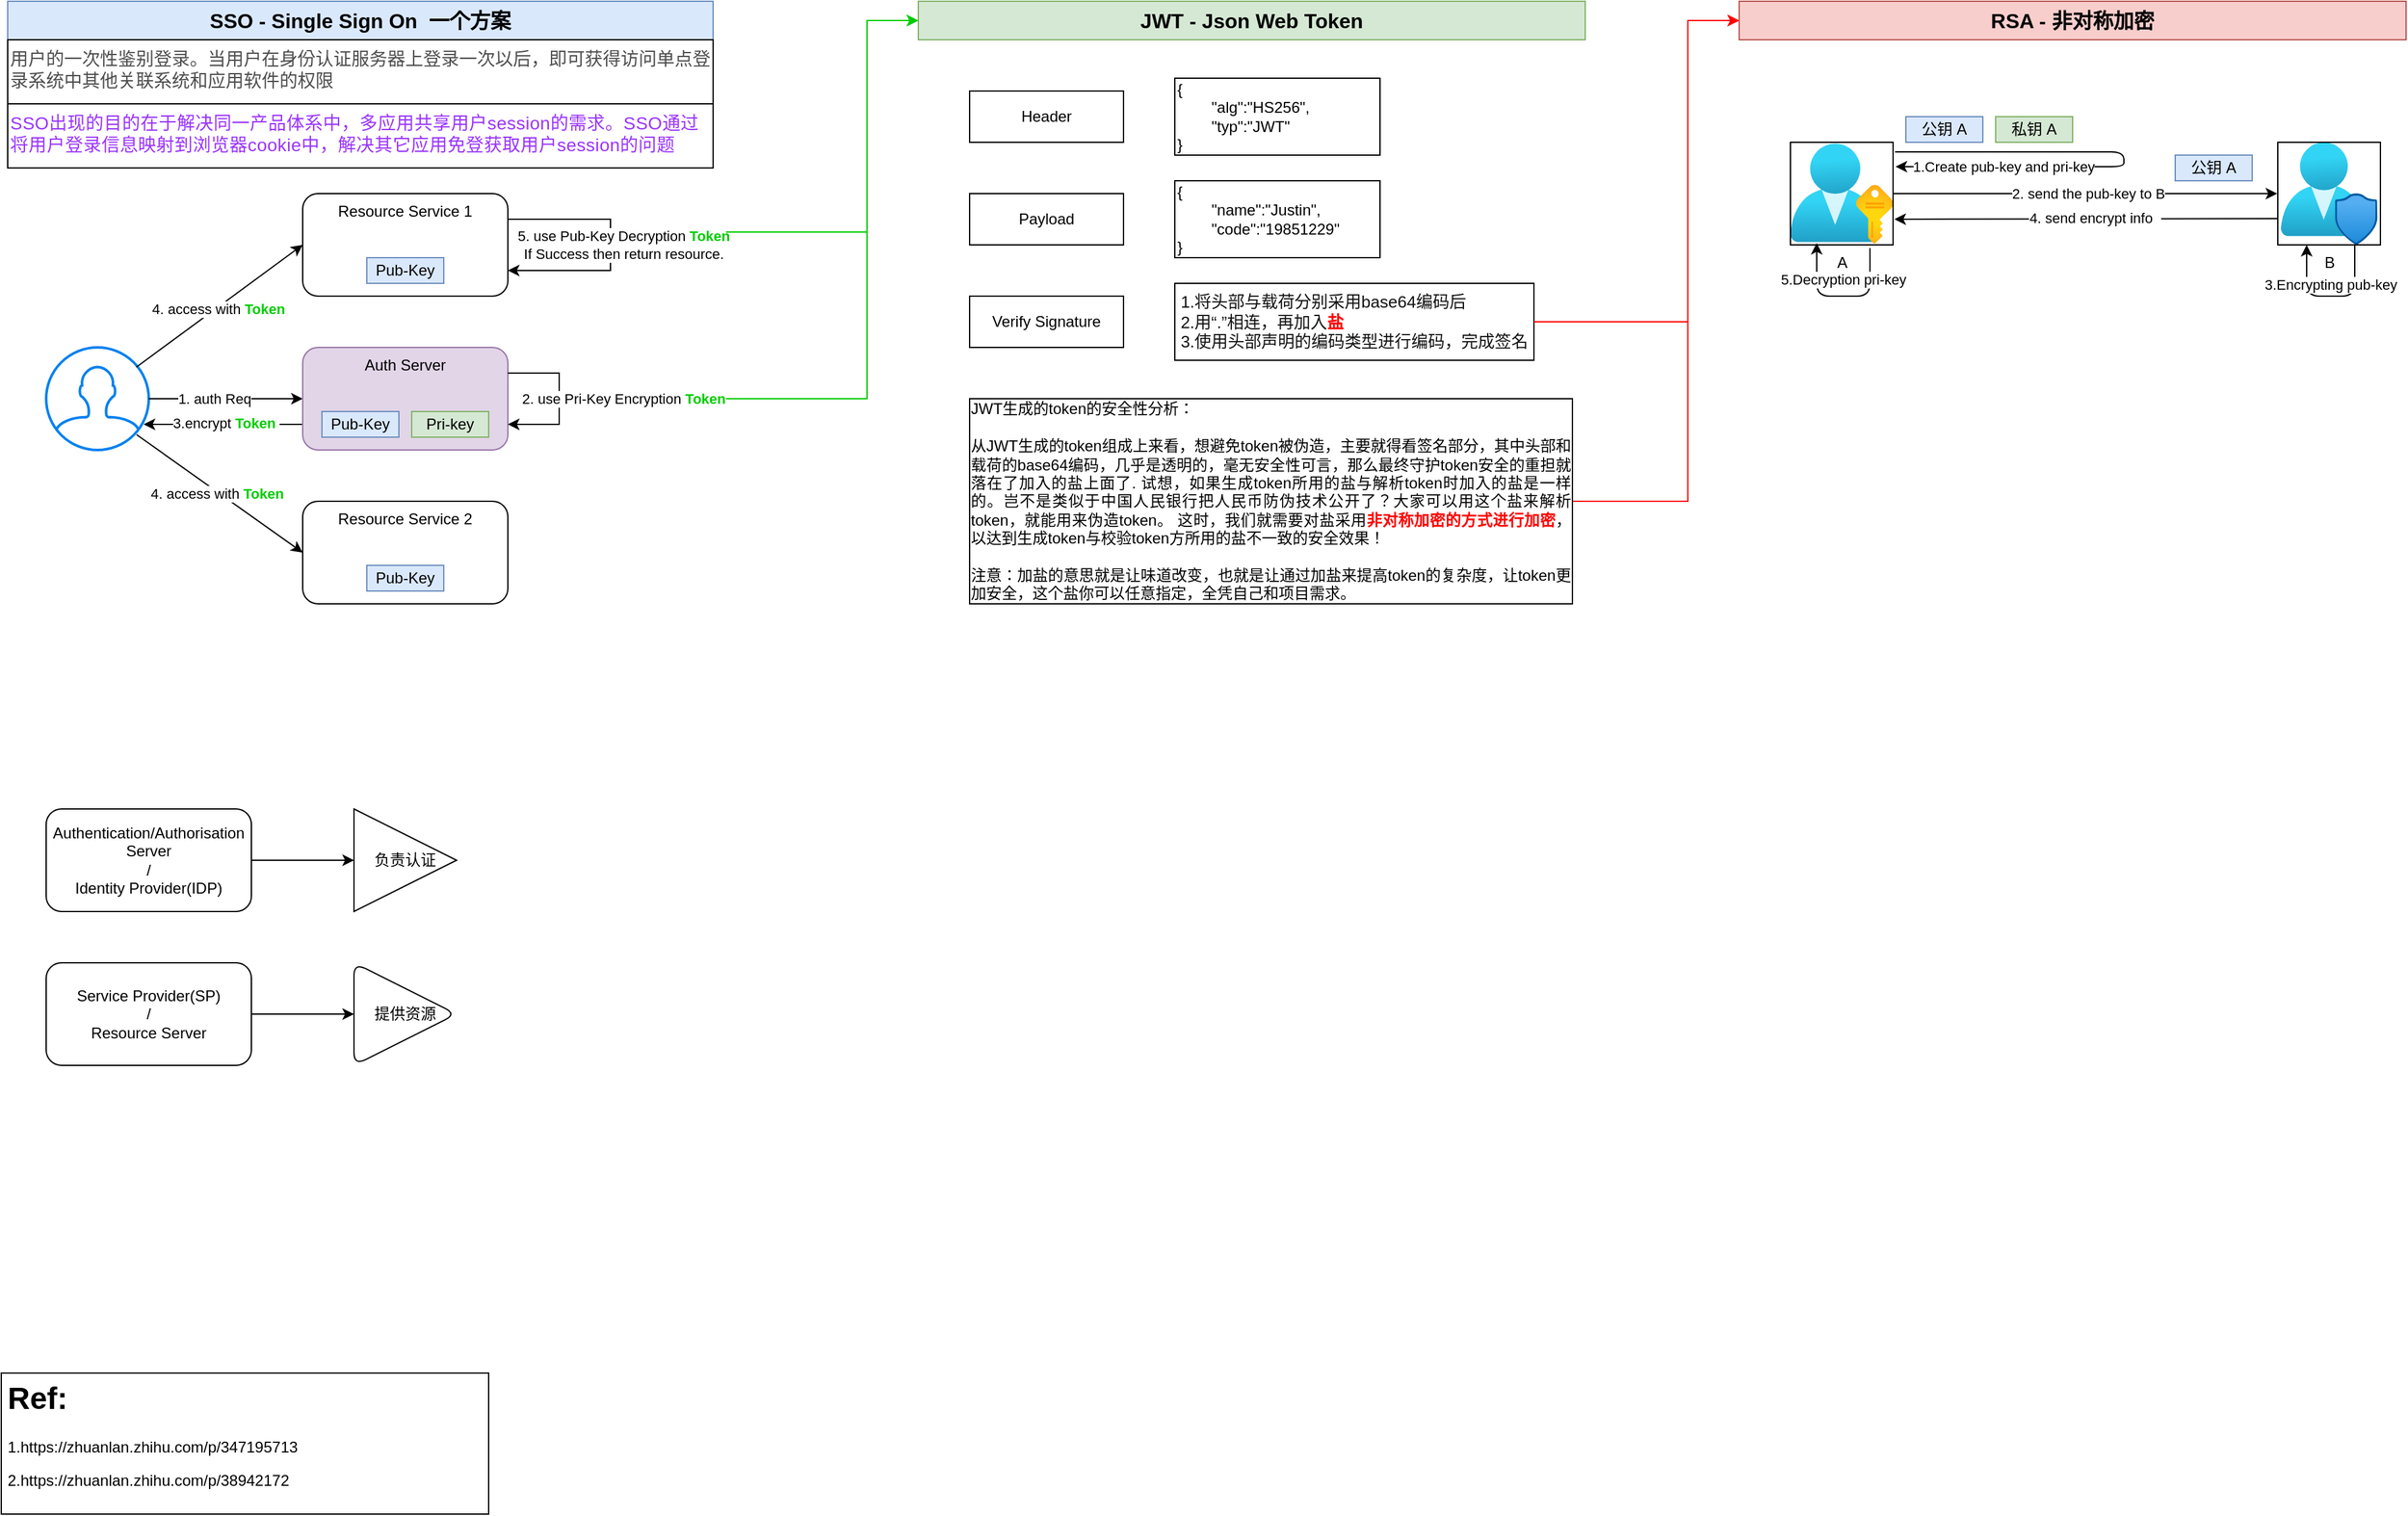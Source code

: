 <mxfile version="14.9.6" type="device" pages="3"><diagram id="LqByzf2uPOmklYhuO_-A" name="SSO-JWT-RSA"><mxGraphModel dx="1630" dy="1105" grid="1" gridSize="10" guides="1" tooltips="1" connect="1" arrows="1" fold="1" page="1" pageScale="1" pageWidth="1920" pageHeight="1200" math="0" shadow="0"><root><mxCell id="3mQkE2N_WOLTy-lX6up1-0"/><mxCell id="3mQkE2N_WOLTy-lX6up1-1" parent="3mQkE2N_WOLTy-lX6up1-0"/><mxCell id="vtCj2eq4ogesRKwGHKJS-21" value="&lt;div style=&quot;text-align: justify&quot;&gt;&lt;span style=&quot;font-size: 13px ; background-color: rgb(255 , 255 , 255) ; color: rgb(18 , 18 , 18) ; text-align: left&quot;&gt;1.将头部与载荷分别采用base64编码后&lt;/span&gt;&lt;/div&gt;&lt;span style=&quot;text-align: left ; background-color: rgb(255 , 255 , 255)&quot;&gt;&lt;div style=&quot;text-align: justify&quot;&gt;&lt;span style=&quot;font-size: 13px&quot;&gt;&lt;font color=&quot;#121212&quot;&gt;2.用“.”相连，再加入&lt;/font&gt;&lt;b&gt;&lt;font color=&quot;#ff0000&quot;&gt;盐&lt;/font&gt;&lt;/b&gt;&lt;/span&gt;&lt;/div&gt;&lt;font style=&quot;color: rgb(18 , 18 , 18) ; font-size: 13px&quot;&gt;&lt;div style=&quot;text-align: justify&quot;&gt;3.使用头部声明的编码类型进行编码，完成签名&lt;/div&gt;&lt;/font&gt;&lt;/span&gt;" style="rounded=0;whiteSpace=wrap;html=1;strokeColor=#000000;" parent="3mQkE2N_WOLTy-lX6up1-1" vertex="1"><mxGeometry x="920" y="230" width="280" height="60" as="geometry"/></mxCell><mxCell id="vtCj2eq4ogesRKwGHKJS-0" value="" style="html=1;verticalLabelPosition=bottom;align=center;labelBackgroundColor=#ffffff;verticalAlign=top;strokeWidth=2;strokeColor=#0080F0;shadow=0;dashed=0;shape=mxgraph.ios7.icons.user;" parent="3mQkE2N_WOLTy-lX6up1-1" vertex="1"><mxGeometry x="40" y="280" width="80" height="80" as="geometry"/></mxCell><mxCell id="vtCj2eq4ogesRKwGHKJS-4" style="edgeStyle=none;rounded=0;orthogonalLoop=1;jettySize=auto;html=1;exitX=0;exitY=0.75;exitDx=0;exitDy=0;entryX=0.95;entryY=0.75;entryDx=0;entryDy=0;entryPerimeter=0;" parent="3mQkE2N_WOLTy-lX6up1-1" source="vtCj2eq4ogesRKwGHKJS-2" target="vtCj2eq4ogesRKwGHKJS-0" edge="1"><mxGeometry relative="1" as="geometry"/></mxCell><mxCell id="vtCj2eq4ogesRKwGHKJS-7" value="3.encrypt&amp;nbsp;&lt;b&gt;&lt;font color=&quot;#00cc00&quot;&gt;Token&lt;/font&gt;&lt;/b&gt;&amp;nbsp;" style="edgeLabel;html=1;align=center;verticalAlign=middle;resizable=0;points=[];" parent="vtCj2eq4ogesRKwGHKJS-4" vertex="1" connectable="0"><mxGeometry x="0.183" y="-1" relative="1" as="geometry"><mxPoint x="13" as="offset"/></mxGeometry></mxCell><mxCell id="vtCj2eq4ogesRKwGHKJS-5" style="edgeStyle=none;rounded=0;orthogonalLoop=1;jettySize=auto;html=1;exitX=0;exitY=0.5;exitDx=0;exitDy=0;entryX=1;entryY=0.5;entryDx=0;entryDy=0;entryPerimeter=0;startArrow=classic;startFill=1;endArrow=none;endFill=0;" parent="3mQkE2N_WOLTy-lX6up1-1" source="vtCj2eq4ogesRKwGHKJS-2" target="vtCj2eq4ogesRKwGHKJS-0" edge="1"><mxGeometry relative="1" as="geometry"/></mxCell><mxCell id="vtCj2eq4ogesRKwGHKJS-6" value="1. auth Req" style="edgeLabel;html=1;align=center;verticalAlign=middle;resizable=0;points=[];" parent="vtCj2eq4ogesRKwGHKJS-5" vertex="1" connectable="0"><mxGeometry x="0.15" relative="1" as="geometry"><mxPoint as="offset"/></mxGeometry></mxCell><mxCell id="vtCj2eq4ogesRKwGHKJS-2" value="Auth Server" style="rounded=1;whiteSpace=wrap;html=1;fillColor=#e1d5e7;strokeColor=#9673a6;verticalAlign=top;" parent="3mQkE2N_WOLTy-lX6up1-1" vertex="1"><mxGeometry x="240" y="280" width="160" height="80" as="geometry"/></mxCell><mxCell id="vtCj2eq4ogesRKwGHKJS-8" value="Resource Service 1" style="rounded=1;whiteSpace=wrap;html=1;verticalAlign=top;" parent="3mQkE2N_WOLTy-lX6up1-1" vertex="1"><mxGeometry x="240" y="160" width="160" height="80" as="geometry"/></mxCell><mxCell id="vtCj2eq4ogesRKwGHKJS-9" value="Resource Service 2" style="rounded=1;whiteSpace=wrap;html=1;verticalAlign=top;" parent="3mQkE2N_WOLTy-lX6up1-1" vertex="1"><mxGeometry x="240" y="400" width="160" height="80" as="geometry"/></mxCell><mxCell id="vtCj2eq4ogesRKwGHKJS-10" value="" style="endArrow=classic;html=1;entryX=0;entryY=0.5;entryDx=0;entryDy=0;entryPerimeter=0;exitX=0.879;exitY=0.192;exitDx=0;exitDy=0;exitPerimeter=0;" parent="3mQkE2N_WOLTy-lX6up1-1" source="vtCj2eq4ogesRKwGHKJS-0" target="vtCj2eq4ogesRKwGHKJS-8" edge="1"><mxGeometry width="50" height="50" relative="1" as="geometry"><mxPoint x="150" y="300" as="sourcePoint"/><mxPoint x="200" y="250" as="targetPoint"/></mxGeometry></mxCell><mxCell id="vtCj2eq4ogesRKwGHKJS-11" value="4. access with&amp;nbsp;&lt;b&gt;&lt;font color=&quot;#00cc00&quot;&gt;Token&lt;/font&gt;&lt;/b&gt;" style="edgeLabel;html=1;align=center;verticalAlign=middle;resizable=0;points=[];" parent="vtCj2eq4ogesRKwGHKJS-10" vertex="1" connectable="0"><mxGeometry x="-0.024" y="-1" relative="1" as="geometry"><mxPoint as="offset"/></mxGeometry></mxCell><mxCell id="vtCj2eq4ogesRKwGHKJS-12" value="&lt;font style=&quot;font-size: 16px&quot;&gt;&lt;b&gt;SSO - Single Sign On&amp;nbsp; 一个方案&lt;/b&gt;&lt;/font&gt;" style="text;html=1;fillColor=#dae8fc;align=center;verticalAlign=middle;whiteSpace=wrap;rounded=0;strokeColor=#6c8ebf;" parent="3mQkE2N_WOLTy-lX6up1-1" vertex="1"><mxGeometry x="10" y="10" width="550" height="30" as="geometry"/></mxCell><mxCell id="vtCj2eq4ogesRKwGHKJS-13" value="&lt;font style=&quot;font-size: 16px&quot;&gt;&lt;b&gt;JWT - Json Web Token&lt;/b&gt;&lt;/font&gt;" style="text;html=1;fillColor=#d5e8d4;align=center;verticalAlign=middle;whiteSpace=wrap;rounded=0;strokeColor=#82b366;" parent="3mQkE2N_WOLTy-lX6up1-1" vertex="1"><mxGeometry x="720" y="10" width="520" height="30" as="geometry"/></mxCell><mxCell id="vtCj2eq4ogesRKwGHKJS-14" value="Header" style="rounded=0;whiteSpace=wrap;html=1;strokeColor=#000000;" parent="3mQkE2N_WOLTy-lX6up1-1" vertex="1"><mxGeometry x="760" y="80" width="120" height="40" as="geometry"/></mxCell><mxCell id="vtCj2eq4ogesRKwGHKJS-15" value="Payload" style="rounded=0;whiteSpace=wrap;html=1;strokeColor=#000000;" parent="3mQkE2N_WOLTy-lX6up1-1" vertex="1"><mxGeometry x="760" y="160" width="120" height="40" as="geometry"/></mxCell><mxCell id="vtCj2eq4ogesRKwGHKJS-16" value="Verify Signature" style="rounded=0;whiteSpace=wrap;html=1;strokeColor=#000000;" parent="3mQkE2N_WOLTy-lX6up1-1" vertex="1"><mxGeometry x="760" y="240" width="120" height="40" as="geometry"/></mxCell><mxCell id="vtCj2eq4ogesRKwGHKJS-19" value="{&lt;br&gt;&lt;span style=&quot;white-space: pre&quot;&gt;&#9;&lt;/span&gt;&quot;alg&quot;:&quot;HS256&quot;,&lt;br&gt;&lt;span style=&quot;white-space: pre&quot;&gt;&#9;&lt;/span&gt;&quot;typ&quot;:&quot;JWT&quot;&amp;nbsp;&amp;nbsp;&lt;br&gt;}" style="rounded=0;whiteSpace=wrap;html=1;strokeColor=#000000;align=left;" parent="3mQkE2N_WOLTy-lX6up1-1" vertex="1"><mxGeometry x="920" y="70" width="160" height="60" as="geometry"/></mxCell><mxCell id="vtCj2eq4ogesRKwGHKJS-20" value="{&lt;br&gt;&lt;span style=&quot;white-space: pre&quot;&gt;&#9;&lt;/span&gt;&quot;name&quot;:&quot;Justin&quot;,&lt;br&gt;&lt;span style=&quot;white-space: pre&quot;&gt;&#9;&lt;/span&gt;&quot;code&quot;:&quot;19851229&quot;&amp;nbsp;&amp;nbsp;&lt;br&gt;}" style="rounded=0;whiteSpace=wrap;html=1;strokeColor=#000000;align=left;" parent="3mQkE2N_WOLTy-lX6up1-1" vertex="1"><mxGeometry x="920" y="150" width="160" height="60" as="geometry"/></mxCell><mxCell id="vtCj2eq4ogesRKwGHKJS-22" value="&lt;font style=&quot;font-size: 16px&quot;&gt;&lt;b&gt;RSA - 非对称加密&lt;/b&gt;&lt;/font&gt;" style="text;html=1;fillColor=#f8cecc;align=center;verticalAlign=middle;whiteSpace=wrap;rounded=0;strokeColor=#b85450;" parent="3mQkE2N_WOLTy-lX6up1-1" vertex="1"><mxGeometry x="1360" y="10" width="520" height="30" as="geometry"/></mxCell><mxCell id="vtCj2eq4ogesRKwGHKJS-23" value="&lt;h1&gt;Ref:&lt;/h1&gt;&lt;p&gt;1.https://zhuanlan.zhihu.com/p/347195713&lt;/p&gt;&lt;p&gt;2.https://zhuanlan.zhihu.com/p/38942172&lt;/p&gt;" style="text;html=1;spacing=5;spacingTop=-20;whiteSpace=wrap;overflow=hidden;rounded=0;fillColor=#ffffff;strokeColor=#000000;" parent="3mQkE2N_WOLTy-lX6up1-1" vertex="1"><mxGeometry x="5" y="1080" width="380" height="110" as="geometry"/></mxCell><mxCell id="vtCj2eq4ogesRKwGHKJS-30" value="" style="rounded=0;orthogonalLoop=1;jettySize=auto;html=1;startArrow=none;startFill=0;endArrow=classic;endFill=1;entryX=-0.006;entryY=0.5;entryDx=0;entryDy=0;entryPerimeter=0;" parent="3mQkE2N_WOLTy-lX6up1-1" source="vtCj2eq4ogesRKwGHKJS-24" target="vtCj2eq4ogesRKwGHKJS-25" edge="1"><mxGeometry relative="1" as="geometry"/></mxCell><mxCell id="vtCj2eq4ogesRKwGHKJS-31" value="2. send the pub-key to B" style="edgeLabel;html=1;align=center;verticalAlign=middle;resizable=0;points=[];" parent="vtCj2eq4ogesRKwGHKJS-30" vertex="1" connectable="0"><mxGeometry x="0.013" y="1" relative="1" as="geometry"><mxPoint y="1" as="offset"/></mxGeometry></mxCell><mxCell id="vtCj2eq4ogesRKwGHKJS-24" value="A" style="html=1;points=[];align=center;image;fontSize=12;image=img/lib/azure2/azure_stack/User_Subscriptions.svg;strokeColor=#000000;fillColor=#ffffff;imageBorder=#000000;" parent="3mQkE2N_WOLTy-lX6up1-1" vertex="1"><mxGeometry x="1400" y="120" width="80" height="80" as="geometry"/></mxCell><mxCell id="vtCj2eq4ogesRKwGHKJS-25" value="B" style="html=1;points=[];align=center;image;fontSize=12;image=img/lib/azure2/management_governance/User_Privacy.svg;strokeColor=#000000;fillColor=#ffffff;imageBorder=#000000;" parent="3mQkE2N_WOLTy-lX6up1-1" vertex="1"><mxGeometry x="1780" y="120" width="80" height="80" as="geometry"/></mxCell><mxCell id="vtCj2eq4ogesRKwGHKJS-26" value="" style="endArrow=classic;html=1;exitX=1.019;exitY=0.231;exitDx=0;exitDy=0;exitPerimeter=0;edgeStyle=orthogonalEdgeStyle;" parent="3mQkE2N_WOLTy-lX6up1-1" edge="1"><mxGeometry width="50" height="50" relative="1" as="geometry"><mxPoint x="1481.52" y="127.48" as="sourcePoint"/><mxPoint x="1482" y="139" as="targetPoint"/><Array as="points"><mxPoint x="1660" y="128"/></Array></mxGeometry></mxCell><mxCell id="vtCj2eq4ogesRKwGHKJS-29" value="1.Create pub-key and pri-key" style="edgeLabel;html=1;align=center;verticalAlign=middle;resizable=0;points=[];" parent="vtCj2eq4ogesRKwGHKJS-26" vertex="1" connectable="0"><mxGeometry x="0.546" relative="1" as="geometry"><mxPoint as="offset"/></mxGeometry></mxCell><mxCell id="vtCj2eq4ogesRKwGHKJS-27" value="公钥 A" style="rounded=0;whiteSpace=wrap;html=1;strokeColor=#6c8ebf;fillColor=#dae8fc;" parent="3mQkE2N_WOLTy-lX6up1-1" vertex="1"><mxGeometry x="1490" y="100" width="60" height="20" as="geometry"/></mxCell><mxCell id="vtCj2eq4ogesRKwGHKJS-28" value="私钥 A" style="rounded=0;whiteSpace=wrap;html=1;strokeColor=#82b366;fillColor=#d5e8d4;" parent="3mQkE2N_WOLTy-lX6up1-1" vertex="1"><mxGeometry x="1560" y="100" width="60" height="20" as="geometry"/></mxCell><mxCell id="vtCj2eq4ogesRKwGHKJS-32" value="" style="endArrow=classic;html=1;entryX=1.013;entryY=0.75;entryDx=0;entryDy=0;entryPerimeter=0;exitX=0.006;exitY=0.744;exitDx=0;exitDy=0;exitPerimeter=0;" parent="3mQkE2N_WOLTy-lX6up1-1" source="vtCj2eq4ogesRKwGHKJS-25" target="vtCj2eq4ogesRKwGHKJS-24" edge="1"><mxGeometry width="50" height="50" relative="1" as="geometry"><mxPoint x="1620" y="300" as="sourcePoint"/><mxPoint x="1670" y="250" as="targetPoint"/></mxGeometry></mxCell><mxCell id="vtCj2eq4ogesRKwGHKJS-33" value="4. send encrypt info&amp;nbsp;&amp;nbsp;" style="edgeLabel;html=1;align=center;verticalAlign=middle;resizable=0;points=[];" parent="vtCj2eq4ogesRKwGHKJS-32" vertex="1" connectable="0"><mxGeometry x="-0.04" y="-1" relative="1" as="geometry"><mxPoint as="offset"/></mxGeometry></mxCell><mxCell id="vtCj2eq4ogesRKwGHKJS-34" value="" style="endArrow=classic;html=1;edgeStyle=orthogonalEdgeStyle;entryX=0.281;entryY=1;entryDx=0;entryDy=0;entryPerimeter=0;exitX=0.75;exitY=1;exitDx=0;exitDy=0;exitPerimeter=0;" parent="3mQkE2N_WOLTy-lX6up1-1" source="vtCj2eq4ogesRKwGHKJS-25" target="vtCj2eq4ogesRKwGHKJS-25" edge="1"><mxGeometry width="50" height="50" relative="1" as="geometry"><mxPoint x="1850" y="201" as="sourcePoint"/><mxPoint x="1860.48" y="171.52" as="targetPoint"/><Array as="points"><mxPoint x="1840" y="240"/><mxPoint x="1803" y="240"/></Array></mxGeometry></mxCell><mxCell id="vtCj2eq4ogesRKwGHKJS-39" value="3.Encrypting pub-key" style="edgeLabel;html=1;align=center;verticalAlign=middle;resizable=0;points=[];" parent="vtCj2eq4ogesRKwGHKJS-34" vertex="1" connectable="0"><mxGeometry x="0.53" y="-1" relative="1" as="geometry"><mxPoint x="17" y="3" as="offset"/></mxGeometry></mxCell><mxCell id="vtCj2eq4ogesRKwGHKJS-40" value="" style="endArrow=classic;html=1;exitX=0.775;exitY=1.031;exitDx=0;exitDy=0;exitPerimeter=0;edgeStyle=orthogonalEdgeStyle;entryX=0.256;entryY=0.981;entryDx=0;entryDy=0;entryPerimeter=0;" parent="3mQkE2N_WOLTy-lX6up1-1" source="vtCj2eq4ogesRKwGHKJS-24" target="vtCj2eq4ogesRKwGHKJS-24" edge="1"><mxGeometry width="50" height="50" relative="1" as="geometry"><mxPoint x="1420" y="240" as="sourcePoint"/><mxPoint x="1420.48" y="251.52" as="targetPoint"/><Array as="points"><mxPoint x="1462" y="240"/><mxPoint x="1421" y="240"/></Array></mxGeometry></mxCell><mxCell id="vtCj2eq4ogesRKwGHKJS-41" value="5.Decryption pri-key" style="edgeLabel;html=1;align=center;verticalAlign=middle;resizable=0;points=[];" parent="vtCj2eq4ogesRKwGHKJS-40" vertex="1" connectable="0"><mxGeometry x="0.53" y="-1" relative="1" as="geometry"><mxPoint x="19" as="offset"/></mxGeometry></mxCell><mxCell id="vtCj2eq4ogesRKwGHKJS-42" value="公钥 A" style="rounded=0;whiteSpace=wrap;html=1;strokeColor=#6c8ebf;fillColor=#dae8fc;" parent="3mQkE2N_WOLTy-lX6up1-1" vertex="1"><mxGeometry x="1700" y="130" width="60" height="20" as="geometry"/></mxCell><mxCell id="vtCj2eq4ogesRKwGHKJS-43" value="Pub-Key" style="rounded=0;whiteSpace=wrap;html=1;strokeColor=#6c8ebf;fillColor=#dae8fc;" parent="3mQkE2N_WOLTy-lX6up1-1" vertex="1"><mxGeometry x="255" y="330" width="60" height="20" as="geometry"/></mxCell><mxCell id="vtCj2eq4ogesRKwGHKJS-44" value="Pri-key" style="rounded=0;whiteSpace=wrap;html=1;strokeColor=#82b366;fillColor=#d5e8d4;" parent="3mQkE2N_WOLTy-lX6up1-1" vertex="1"><mxGeometry x="325" y="330" width="60" height="20" as="geometry"/></mxCell><mxCell id="vtCj2eq4ogesRKwGHKJS-45" value="Pub-Key" style="rounded=0;whiteSpace=wrap;html=1;strokeColor=#6c8ebf;fillColor=#dae8fc;" parent="3mQkE2N_WOLTy-lX6up1-1" vertex="1"><mxGeometry x="290" y="210" width="60" height="20" as="geometry"/></mxCell><mxCell id="vtCj2eq4ogesRKwGHKJS-46" value="Pub-Key" style="rounded=0;whiteSpace=wrap;html=1;strokeColor=#6c8ebf;fillColor=#dae8fc;" parent="3mQkE2N_WOLTy-lX6up1-1" vertex="1"><mxGeometry x="290" y="450" width="60" height="20" as="geometry"/></mxCell><mxCell id="vtCj2eq4ogesRKwGHKJS-47" value="2. use Pri-Key Encryption &lt;b&gt;&lt;font color=&quot;#00cc00&quot;&gt;Token&lt;/font&gt;&lt;/b&gt;" style="edgeStyle=orthogonalEdgeStyle;rounded=0;orthogonalLoop=1;jettySize=auto;html=1;exitX=1;exitY=0.25;exitDx=0;exitDy=0;entryX=1;entryY=0.75;entryDx=0;entryDy=0;startArrow=none;startFill=0;endArrow=classic;endFill=1;" parent="3mQkE2N_WOLTy-lX6up1-1" source="vtCj2eq4ogesRKwGHKJS-2" target="vtCj2eq4ogesRKwGHKJS-2" edge="1"><mxGeometry y="50" relative="1" as="geometry"><Array as="points"><mxPoint x="440" y="300"/><mxPoint x="440" y="340"/></Array><mxPoint as="offset"/></mxGeometry></mxCell><mxCell id="vtCj2eq4ogesRKwGHKJS-48" value="" style="endArrow=classic;html=1;entryX=0;entryY=0.5;entryDx=0;entryDy=0;exitX=0.881;exitY=0.85;exitDx=0;exitDy=0;exitPerimeter=0;" parent="3mQkE2N_WOLTy-lX6up1-1" source="vtCj2eq4ogesRKwGHKJS-0" target="vtCj2eq4ogesRKwGHKJS-9" edge="1"><mxGeometry width="50" height="50" relative="1" as="geometry"><mxPoint x="120.32" y="305.36" as="sourcePoint"/><mxPoint x="250" y="210" as="targetPoint"/></mxGeometry></mxCell><mxCell id="vtCj2eq4ogesRKwGHKJS-49" value="4. access with&amp;nbsp;&lt;b&gt;&lt;font color=&quot;#00cc00&quot;&gt;Token&lt;/font&gt;&lt;/b&gt;" style="edgeLabel;html=1;align=center;verticalAlign=middle;resizable=0;points=[];" parent="vtCj2eq4ogesRKwGHKJS-48" vertex="1" connectable="0"><mxGeometry x="-0.024" y="-1" relative="1" as="geometry"><mxPoint as="offset"/></mxGeometry></mxCell><mxCell id="vtCj2eq4ogesRKwGHKJS-50" value="5. use Pub-Key Decryption&amp;nbsp;&lt;b&gt;&lt;font color=&quot;#00cc00&quot;&gt;Token&lt;/font&gt;&lt;/b&gt;&lt;br&gt;If Success then return resource." style="edgeStyle=orthogonalEdgeStyle;rounded=0;orthogonalLoop=1;jettySize=auto;html=1;exitX=1;exitY=0.25;exitDx=0;exitDy=0;entryX=1;entryY=0.75;entryDx=0;entryDy=0;startArrow=none;startFill=0;endArrow=classic;endFill=1;" parent="3mQkE2N_WOLTy-lX6up1-1" edge="1"><mxGeometry y="10" relative="1" as="geometry"><mxPoint x="400" y="180" as="sourcePoint"/><mxPoint x="400" y="220" as="targetPoint"/><Array as="points"><mxPoint x="480" y="180"/><mxPoint x="480" y="220"/></Array><mxPoint as="offset"/></mxGeometry></mxCell><mxCell id="vtCj2eq4ogesRKwGHKJS-53" style="rounded=0;orthogonalLoop=1;jettySize=auto;html=1;exitX=1;exitY=0.5;exitDx=0;exitDy=0;startArrow=none;startFill=0;endArrow=classic;endFill=1;edgeStyle=orthogonalEdgeStyle;strokeColor=#FF0000;entryX=0;entryY=0.5;entryDx=0;entryDy=0;" parent="3mQkE2N_WOLTy-lX6up1-1" source="vtCj2eq4ogesRKwGHKJS-51" target="vtCj2eq4ogesRKwGHKJS-22" edge="1"><mxGeometry relative="1" as="geometry"><mxPoint x="1160" y="20" as="targetPoint"/><Array as="points"><mxPoint x="1320" y="400"/><mxPoint x="1320" y="25"/></Array></mxGeometry></mxCell><mxCell id="vtCj2eq4ogesRKwGHKJS-51" value="&lt;div style=&quot;text-align: justify&quot;&gt;JWT生成的token的安全性分析：&lt;/div&gt;&lt;div style=&quot;text-align: justify&quot;&gt;&lt;br&gt;&lt;/div&gt;&lt;div style=&quot;text-align: justify&quot;&gt;从JWT生成的token组成上来看，想避免token被伪造，主要就得看签名部分，其中头部和载荷的base64编码，几乎是透明的，毫无安全性可言，那么最终守护token安全的重担就落在了加入的盐上面了. 试想，如果生成token所用的盐与解析token时加入的盐是一样的。岂不是类似于中国人民银行把人民币防伪技术公开了？大家可以用这个盐来解析token，就能用来伪造token。 这时，我们就需要对盐采用&lt;b&gt;&lt;font color=&quot;#ff0000&quot;&gt;非对称加密的方式进行加密&lt;/font&gt;&lt;/b&gt;，以达到生成token与校验token方所用的盐不一致的安全效果！&lt;/div&gt;&lt;div style=&quot;text-align: justify&quot;&gt;&lt;br&gt;&lt;/div&gt;&lt;div style=&quot;text-align: justify&quot;&gt;注意：加盐的意思就是让味道改变，也就是让通过加盐来提高token的复杂度，让token更加安全，这个盐你可以任意指定，全凭自己和项目需求。&lt;/div&gt;" style="rounded=0;whiteSpace=wrap;html=1;strokeColor=#000000;fillColor=#ffffff;" parent="3mQkE2N_WOLTy-lX6up1-1" vertex="1"><mxGeometry x="760" y="320" width="470" height="160" as="geometry"/></mxCell><mxCell id="vtCj2eq4ogesRKwGHKJS-52" value="" style="endArrow=classic;html=1;entryX=0;entryY=0.5;entryDx=0;entryDy=0;exitX=1;exitY=0.5;exitDx=0;exitDy=0;edgeStyle=elbowEdgeStyle;rounded=0;strokeColor=#FF0000;" parent="3mQkE2N_WOLTy-lX6up1-1" source="vtCj2eq4ogesRKwGHKJS-21" target="vtCj2eq4ogesRKwGHKJS-22" edge="1"><mxGeometry width="50" height="50" relative="1" as="geometry"><mxPoint x="940" y="260" as="sourcePoint"/><mxPoint x="1090" y="140" as="targetPoint"/><Array as="points"><mxPoint x="1320" y="140"/></Array></mxGeometry></mxCell><mxCell id="vtCj2eq4ogesRKwGHKJS-55" value="" style="endArrow=classic;html=1;entryX=0;entryY=0.5;entryDx=0;entryDy=0;edgeStyle=orthogonalEdgeStyle;rounded=0;fillColor=#008a00;strokeColor=#00CC00;" parent="3mQkE2N_WOLTy-lX6up1-1" target="vtCj2eq4ogesRKwGHKJS-13" edge="1"><mxGeometry width="50" height="50" relative="1" as="geometry"><mxPoint x="570" y="190" as="sourcePoint"/><mxPoint x="600" y="15" as="targetPoint"/><Array as="points"><mxPoint x="680" y="190"/><mxPoint x="680" y="25"/></Array></mxGeometry></mxCell><mxCell id="vtCj2eq4ogesRKwGHKJS-56" value="" style="endArrow=classic;html=1;entryX=0;entryY=0.5;entryDx=0;entryDy=0;edgeStyle=orthogonalEdgeStyle;rounded=0;fillColor=#008a00;strokeColor=#00CC00;" parent="3mQkE2N_WOLTy-lX6up1-1" target="vtCj2eq4ogesRKwGHKJS-13" edge="1"><mxGeometry width="50" height="50" relative="1" as="geometry"><mxPoint x="570" y="320" as="sourcePoint"/><mxPoint x="610" y="30" as="targetPoint"/><Array as="points"><mxPoint x="680" y="320"/><mxPoint x="680" y="25"/></Array></mxGeometry></mxCell><mxCell id="Yq0OPKZD_nXmPMMbBmrz-0" value="&lt;div style=&quot;&quot;&gt;&lt;span style=&quot;font-size: 14px&quot;&gt;&lt;font color=&quot;#4d4d4d&quot;&gt;用户的一次性鉴别登录。当用户在身份认证服务器上登录一次以后，即可获得访问单点登录系统中其他关联系统和应用软件的权限&lt;/font&gt;&lt;/span&gt;&lt;/div&gt;" style="rounded=0;whiteSpace=wrap;html=1;strokeColor=#000000;fillColor=#ffffff;align=left;verticalAlign=top;" parent="3mQkE2N_WOLTy-lX6up1-1" vertex="1"><mxGeometry x="10" y="40" width="550" height="50" as="geometry"/></mxCell><mxCell id="Yq0OPKZD_nXmPMMbBmrz-1" value="&lt;span style=&quot;letter-spacing: 0.24px ; background-color: rgba(255 , 255 , 255 , 0.9)&quot;&gt;&lt;font style=&quot;font-size: 14px&quot; color=&quot;#9933ff&quot;&gt;SSO出现的目的在于解决同一产品体系中，多应用共享用户session的需求。SSO通过将用户登录信息映射到浏览器cookie中，解决其它应用免登获取用户session的问题&lt;/font&gt;&lt;/span&gt;" style="rounded=0;whiteSpace=wrap;html=1;strokeColor=#000000;fillColor=#ffffff;align=left;verticalAlign=top;" parent="3mQkE2N_WOLTy-lX6up1-1" vertex="1"><mxGeometry x="10" y="90" width="550" height="50" as="geometry"/></mxCell><mxCell id="Yq0OPKZD_nXmPMMbBmrz-5" style="rounded=0;orthogonalLoop=1;jettySize=auto;html=1;exitX=1;exitY=0.5;exitDx=0;exitDy=0;entryX=0;entryY=0.5;entryDx=0;entryDy=0;startArrow=none;startFill=0;endArrow=classic;endFill=1;" parent="3mQkE2N_WOLTy-lX6up1-1" source="Yq0OPKZD_nXmPMMbBmrz-2" target="Yq0OPKZD_nXmPMMbBmrz-4" edge="1"><mxGeometry relative="1" as="geometry"/></mxCell><mxCell id="Yq0OPKZD_nXmPMMbBmrz-2" value="Authentication/Authorisation Server&lt;br&gt;/&lt;br&gt;Identity Provider(IDP)" style="rounded=1;whiteSpace=wrap;html=1;strokeColor=#000000;fillColor=#ffffff;align=center;verticalAlign=middle;" parent="3mQkE2N_WOLTy-lX6up1-1" vertex="1"><mxGeometry x="40" y="640" width="160" height="80" as="geometry"/></mxCell><mxCell id="Yq0OPKZD_nXmPMMbBmrz-4" value="负责认证" style="triangle;whiteSpace=wrap;html=1;rounded=0;strokeColor=#000000;fillColor=#ffffff;align=center;verticalAlign=middle;" parent="3mQkE2N_WOLTy-lX6up1-1" vertex="1"><mxGeometry x="280" y="640" width="80" height="80" as="geometry"/></mxCell><mxCell id="Yq0OPKZD_nXmPMMbBmrz-10" value="" style="edgeStyle=none;rounded=0;orthogonalLoop=1;jettySize=auto;html=1;startArrow=none;startFill=0;endArrow=classic;endFill=1;strokeColor=#000000;" parent="3mQkE2N_WOLTy-lX6up1-1" source="Yq0OPKZD_nXmPMMbBmrz-7" target="Yq0OPKZD_nXmPMMbBmrz-9" edge="1"><mxGeometry relative="1" as="geometry"/></mxCell><mxCell id="Yq0OPKZD_nXmPMMbBmrz-7" value="Service Provider(SP)&lt;br&gt;/&lt;br&gt;Resource Server" style="rounded=1;whiteSpace=wrap;html=1;strokeColor=#000000;fillColor=#ffffff;align=center;verticalAlign=middle;" parent="3mQkE2N_WOLTy-lX6up1-1" vertex="1"><mxGeometry x="40" y="760" width="160" height="80" as="geometry"/></mxCell><mxCell id="Yq0OPKZD_nXmPMMbBmrz-9" value="提供资源" style="triangle;whiteSpace=wrap;html=1;rounded=1;" parent="3mQkE2N_WOLTy-lX6up1-1" vertex="1"><mxGeometry x="280" y="760" width="80" height="80" as="geometry"/></mxCell></root></mxGraphModel></diagram><diagram id="Fza9VG2KYWJU5ySRn5i3" name="Oauth2"><mxGraphModel dx="1390" dy="1105" grid="1" gridSize="10" guides="1" tooltips="1" connect="1" arrows="1" fold="1" page="1" pageScale="1" pageWidth="850" pageHeight="1100" math="0" shadow="0"><root><mxCell id="ta5eD1ee0G6gaz5BWskD-0"/><mxCell id="ta5eD1ee0G6gaz5BWskD-1" parent="ta5eD1ee0G6gaz5BWskD-0"/><mxCell id="3Qc0nZ1E5Rt8ATOpNHSV-0" value="&lt;font style=&quot;font-size: 16px&quot;&gt;&lt;b&gt;Oauth 2.0: 是 Open Authority 2.0的缩写. 一种授权协议, 表示一种约定的流程和规范.&lt;/b&gt;&lt;/font&gt;" style="text;html=1;align=center;verticalAlign=middle;whiteSpace=wrap;rounded=0;fillColor=#e1d5e7;strokeColor=#9673a6;" parent="ta5eD1ee0G6gaz5BWskD-1" vertex="1"><mxGeometry x="10" y="10" width="850" height="30" as="geometry"/></mxCell><mxCell id="3Qc0nZ1E5Rt8ATOpNHSV-1" value="&lt;b&gt;&lt;font style=&quot;font-size: 14px&quot; color=&quot;#00cc00&quot;&gt;为什么使用:&lt;/font&gt;&lt;/b&gt;&lt;br&gt;1.用户不用注册大量的账号&lt;br&gt;2.用于单点登录&lt;br&gt;&lt;div&gt;&lt;span&gt;3.用于分布式系统的权限控制&lt;/span&gt;&lt;/div&gt;" style="rounded=0;whiteSpace=wrap;html=1;strokeColor=#000000;fillColor=#ffffff;verticalAlign=top;align=left;" parent="ta5eD1ee0G6gaz5BWskD-1" vertex="1"><mxGeometry x="10" y="160" width="190" height="80" as="geometry"/></mxCell><mxCell id="3Qc0nZ1E5Rt8ATOpNHSV-2" value="&lt;b&gt;&lt;font style=&quot;font-size: 14px&quot;&gt;4 Roles:&lt;/font&gt;&lt;/b&gt;&lt;br&gt;1.Authorization Server&lt;br&gt;2.Resource Server&lt;br&gt;&lt;div&gt;&lt;span&gt;3.User&lt;/span&gt;&lt;/div&gt;&lt;div&gt;&lt;span&gt;4.Third-party Applications&lt;/span&gt;&lt;/div&gt;" style="rounded=0;whiteSpace=wrap;html=1;strokeColor=#000000;fillColor=#ffffff;verticalAlign=top;align=left;" parent="ta5eD1ee0G6gaz5BWskD-1" vertex="1"><mxGeometry x="10" y="280" width="190" height="80" as="geometry"/></mxCell><mxCell id="3Qc0nZ1E5Rt8ATOpNHSV-3" value="&lt;b&gt;&lt;font style=&quot;font-size: 14px&quot;&gt;Auth Pattern&lt;/font&gt;&lt;/b&gt;&lt;br&gt;1.Authorization code&lt;br&gt;2.implicit&lt;br&gt;&lt;div&gt;&lt;span&gt;3.resource owner password credentials&lt;/span&gt;&lt;/div&gt;&lt;div&gt;&lt;span&gt;4.&lt;/span&gt;&lt;/div&gt;" style="rounded=0;whiteSpace=wrap;html=1;strokeColor=#000000;fillColor=#ffffff;verticalAlign=top;align=left;" parent="ta5eD1ee0G6gaz5BWskD-1" vertex="1"><mxGeometry x="10" y="400" width="230" height="80" as="geometry"/></mxCell><mxCell id="3Qc0nZ1E5Rt8ATOpNHSV-5" value="&lt;span style=&quot;color: rgb(77 , 77 , 77) ; text-align: center ; background-color: rgb(255 , 255 , 255)&quot;&gt;&lt;font style=&quot;font-size: 14px&quot;&gt;OAuth一开始是用来允许用户授权第三方应用访问其资源的一种协议，并不是用来做单点登录的，但是我们可以用其特性，来变相的实现单点登录，其中就要用到其授权码模式（authorization code），并且，token生成使用JWT&lt;/font&gt;&lt;/span&gt;" style="rounded=0;whiteSpace=wrap;html=1;strokeColor=#000000;fillColor=#ffffff;align=left;verticalAlign=top;" parent="ta5eD1ee0G6gaz5BWskD-1" vertex="1"><mxGeometry x="10" y="40" width="850" height="60" as="geometry"/></mxCell><mxCell id="FDTa759UkmIsrVnn2x7S-0" value="" style="shape=image;verticalLabelPosition=bottom;labelBackgroundColor=#ffffff;verticalAlign=top;aspect=fixed;imageAspect=0;image=https://lotabout.me/2020/OAuth-2-workflow/oauth-authorization-code.svg;imageBackground=#ffffff;" vertex="1" parent="ta5eD1ee0G6gaz5BWskD-1"><mxGeometry x="360" y="240" width="880" height="1318.74" as="geometry"/></mxCell><mxCell id="FDTa759UkmIsrVnn2x7S-1" value="&lt;font style=&quot;font-size: 18px&quot;&gt;&lt;b&gt;Authorization Code&lt;/b&gt;&lt;/font&gt;" style="text;html=1;strokeColor=#2D7600;align=center;verticalAlign=middle;whiteSpace=wrap;rounded=0;fillColor=#60a917;fontColor=#ffffff;" vertex="1" parent="ta5eD1ee0G6gaz5BWskD-1"><mxGeometry x="560" y="160" width="440" height="40" as="geometry"/></mxCell><mxCell id="FDTa759UkmIsrVnn2x7S-2" value="&lt;font style=&quot;font-size: 18px&quot;&gt;&lt;b&gt;Implicit&lt;/b&gt;&lt;/font&gt;" style="text;html=1;strokeColor=#2D7600;align=center;verticalAlign=middle;whiteSpace=wrap;rounded=0;fillColor=#60a917;fontColor=#ffffff;" vertex="1" parent="ta5eD1ee0G6gaz5BWskD-1"><mxGeometry x="1560" y="160" width="440" height="40" as="geometry"/></mxCell><mxCell id="FDTa759UkmIsrVnn2x7S-3" value="" style="shape=image;verticalLabelPosition=bottom;labelBackgroundColor=#ffffff;verticalAlign=top;aspect=fixed;imageAspect=0;image=https://lotabout.me/2020/OAuth-2-workflow/oauth-implicit.svg;imageBackground=#ffffff;" vertex="1" parent="ta5eD1ee0G6gaz5BWskD-1"><mxGeometry x="1360" y="240" width="840" height="1006.45" as="geometry"/></mxCell><mxCell id="FDTa759UkmIsrVnn2x7S-4" value="&lt;h1&gt;Ref&lt;/h1&gt;&lt;p&gt;1.&amp;nbsp;&lt;span style=&quot;background-color: rgb(255 , 255 , 255) ; color: rgb(68 , 68 , 68) ; font-family: &amp;#34;roboto slab&amp;#34; , &amp;#34;droid serif&amp;#34; , , &amp;#34;avenir bold&amp;#34; , &amp;#34;georgia&amp;#34; , &amp;#34;times new roman&amp;#34; , &amp;#34;times&amp;#34; , &amp;#34;wenquanyi micro hei&amp;#34; , &amp;#34;heiti&amp;#34; , &amp;#34;impact&amp;#34; , &amp;#34;charcoal&amp;#34; , serif&quot;&gt;理解 OAuth 2.0 认证流程&amp;nbsp; &amp;nbsp;&lt;/span&gt;&lt;span&gt;https://lotabout.me/2020/OAuth-2-workflow/&lt;/span&gt;&lt;/p&gt;" style="text;html=1;fillColor=none;spacing=5;spacingTop=-20;whiteSpace=wrap;overflow=hidden;rounded=0;strokeColor=#000000;dashed=1;" vertex="1" parent="ta5eD1ee0G6gaz5BWskD-1"><mxGeometry x="920" y="10" width="400" height="90" as="geometry"/></mxCell></root></mxGraphModel></diagram><diagram id="e-L_h9Npuz4EazeIlMlU" name="Main"><mxGraphModel dx="1630" dy="1105" grid="1" gridSize="10" guides="1" tooltips="1" connect="1" arrows="1" fold="1" page="1" pageScale="1" pageWidth="1920" pageHeight="1200" math="0" shadow="0"><root><mxCell id="0"/><mxCell id="1" parent="0"/><mxCell id="eDSoUjCXMOoPnOME8Z0E-1" value="" style="shape=image;verticalLabelPosition=bottom;labelBackgroundColor=#ffffff;verticalAlign=top;aspect=fixed;imageAspect=0;image=https://img2020.cnblogs.com/blog/1158910/202106/1158910-20210623223756104-896613516.png;" parent="1" vertex="1"><mxGeometry x="10" y="10" width="1468.27" height="1500" as="geometry"/></mxCell></root></mxGraphModel></diagram></mxfile>